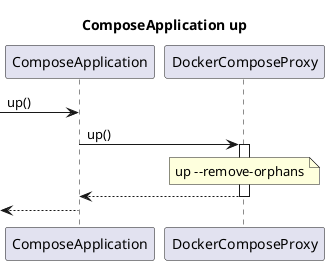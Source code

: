@startuml
title "ComposeApplication up"

participant ComposeApplication as CA
participant DockerComposeProxy as DComp

[->CA: up()


CA->DComp ++: up()
note over DComp : up --remove-orphans
DComp-->CA --:

CA-->[:
@enduml


